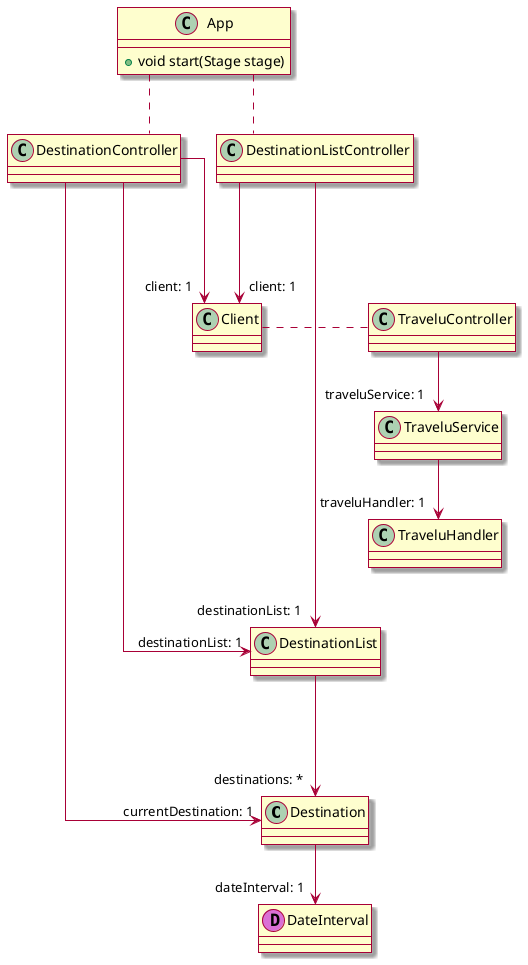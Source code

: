 @startuml cdSummary
skin rose
skinparam Linetype ortho

class Destination
class DestinationList
class DateInterval << (D,orchid) >> {}
class DestinationController
class DestinationListController
class App {
    +void start(Stage stage)
}
class TraveluHandler
class Client
class TraveluController
class TraveluService

App .. DestinationListController
App .. DestinationController
Destination --> "dateInterval: 1" DateInterval
DestinationList ---> "destinations: *" Destination
DestinationController -> "currentDestination: 1" Destination
DestinationController -> "destinationList: 1" DestinationList
DestinationController ---> "client: 1" Client
DestinationListController ---> "destinationList: 1" DestinationList
DestinationListController ---> "client: 1" Client
'TraveluHandler -[hidden]-> DestinationList
TraveluService --> "traveluHandler: 1" TraveluHandler
TraveluController --> "traveluService: 1" TraveluService
'TraveluService ---> "destinationList: 1" DestinationList
TraveluHandler -[hidden]-> DestinationList
TraveluHandler -[hidden]-> Destination
Client . TraveluController
@enduml

